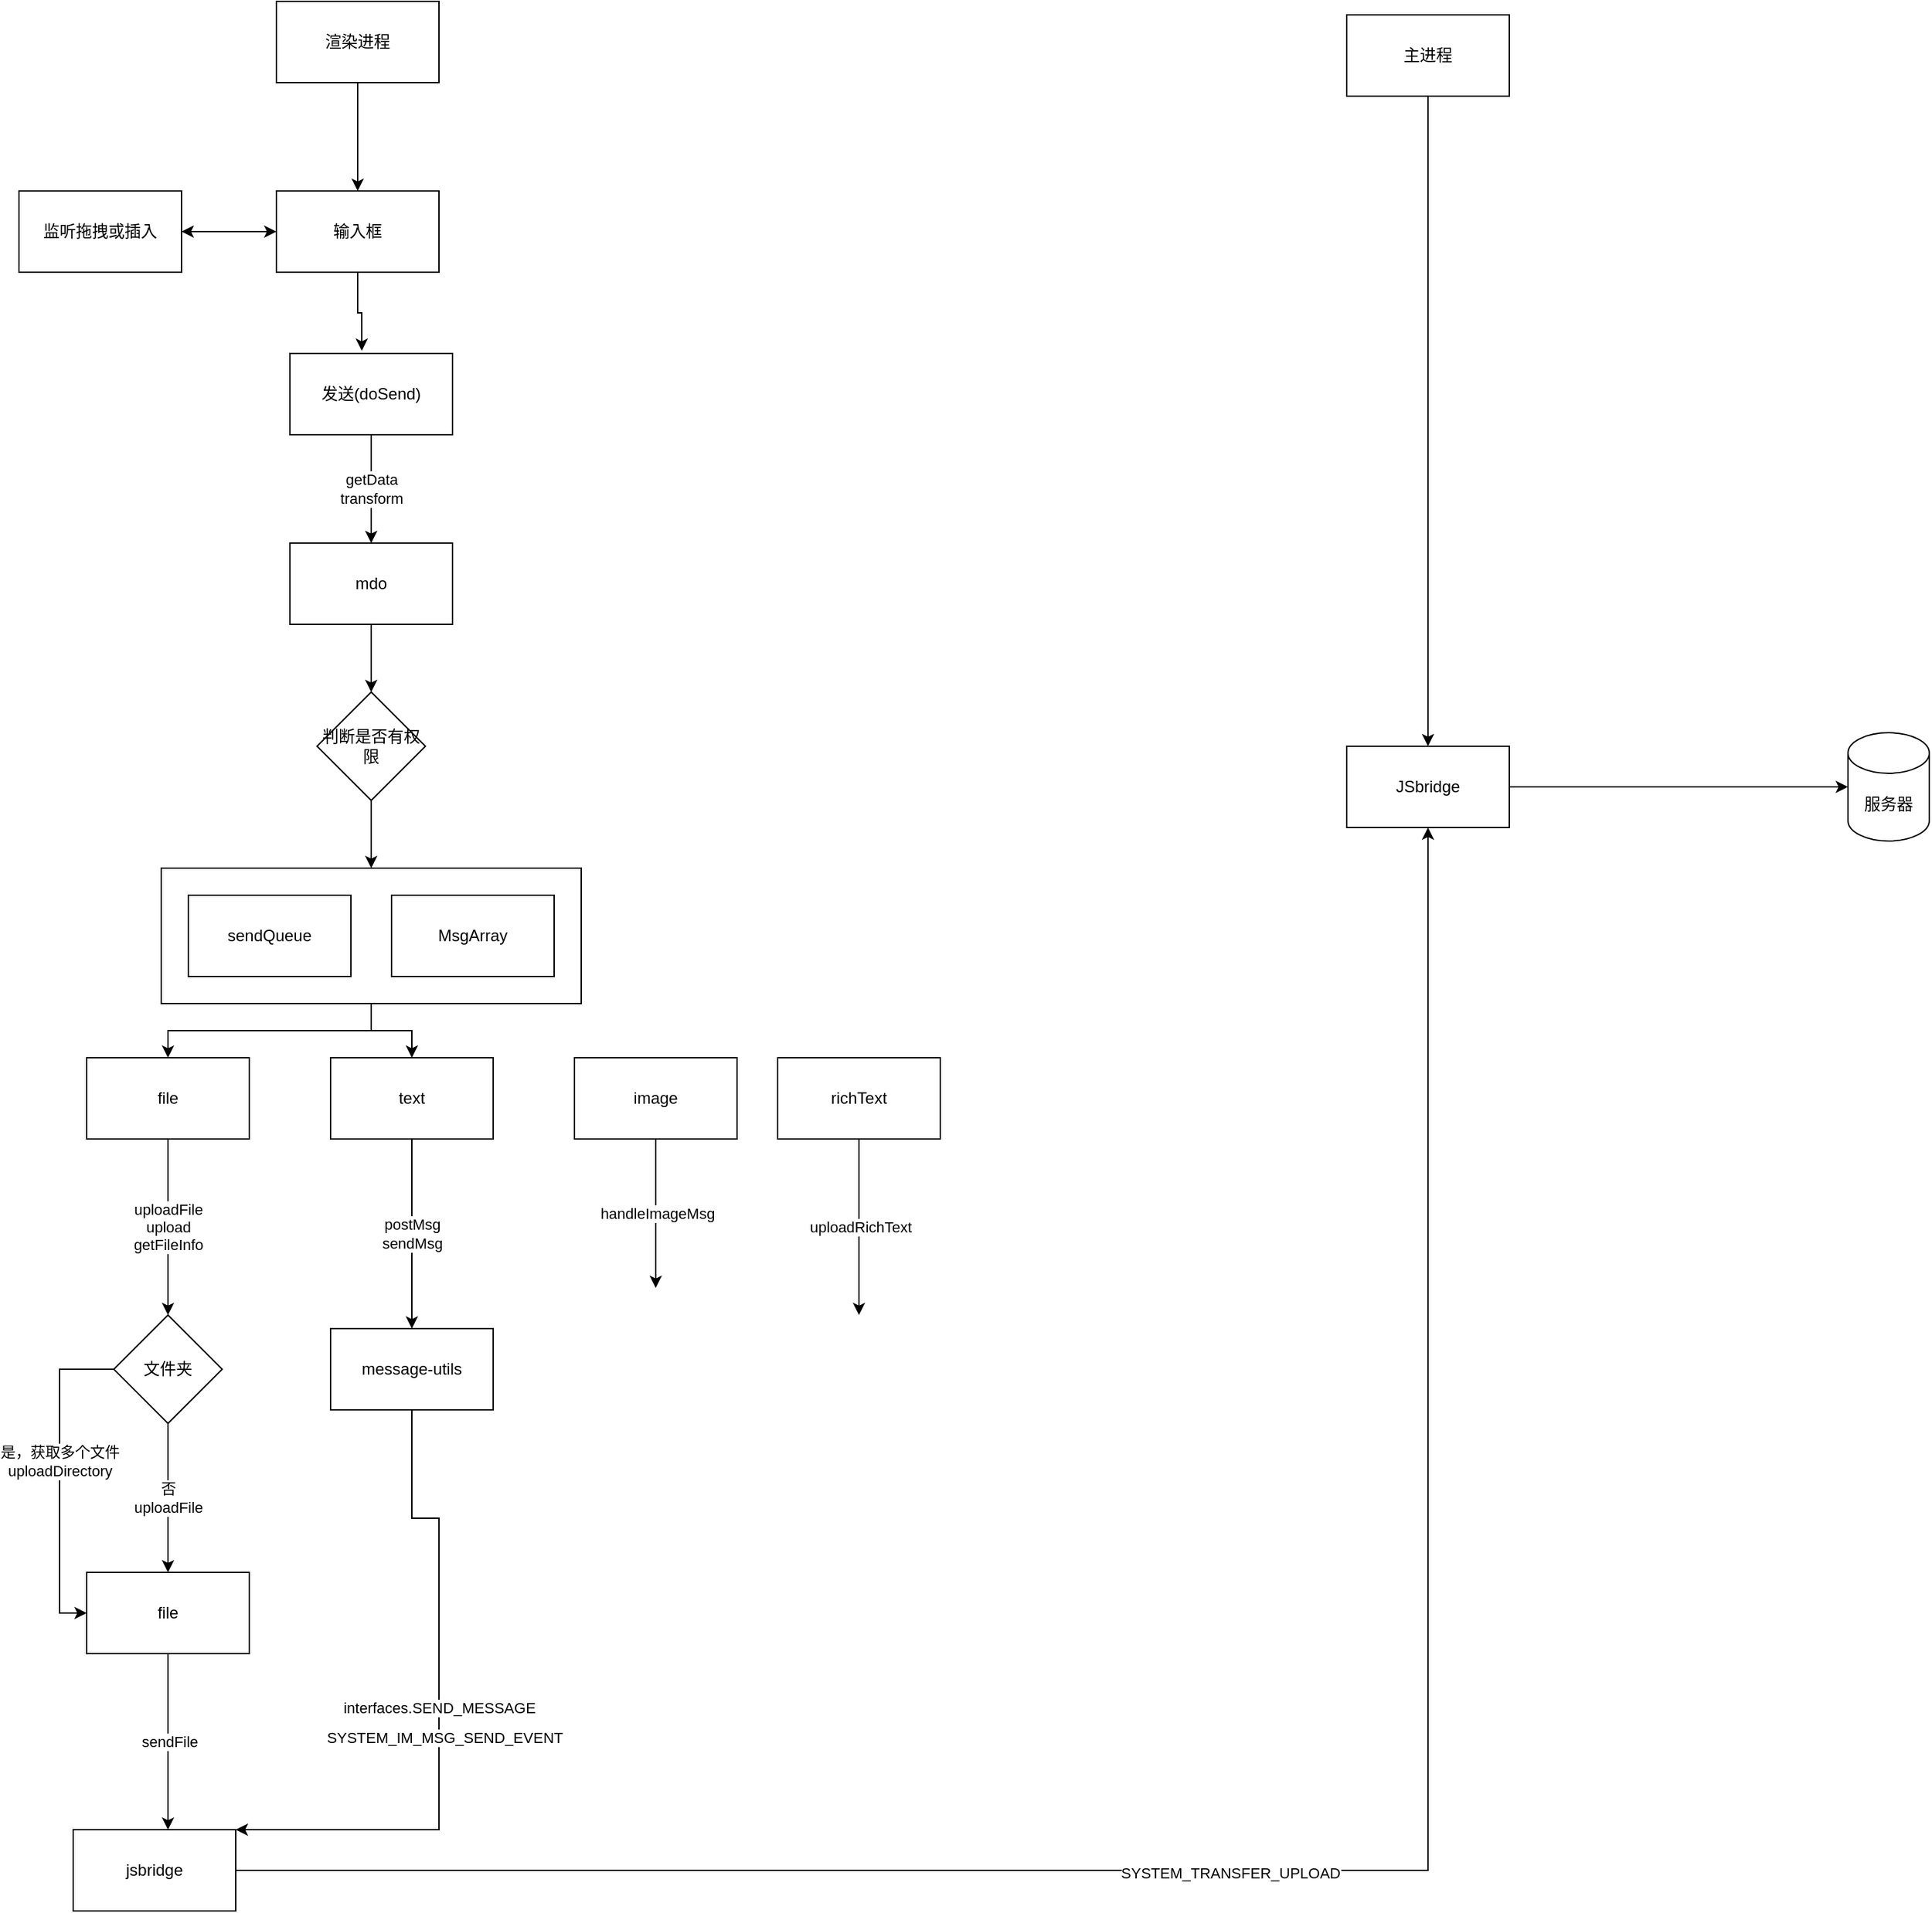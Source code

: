 <mxfile version="14.8.4" type="github">
  <diagram id="C5RBs43oDa-KdzZeNtuy" name="Page-1">
    <mxGraphModel dx="946" dy="519" grid="1" gridSize="10" guides="1" tooltips="1" connect="1" arrows="1" fold="1" page="1" pageScale="1" pageWidth="3300" pageHeight="4681" math="0" shadow="0">
      <root>
        <mxCell id="WIyWlLk6GJQsqaUBKTNV-0" />
        <mxCell id="WIyWlLk6GJQsqaUBKTNV-1" parent="WIyWlLk6GJQsqaUBKTNV-0" />
        <mxCell id="3rGNM-3Go1ZHxLhb3KYw-6" style="edgeStyle=orthogonalEdgeStyle;rounded=0;orthogonalLoop=1;jettySize=auto;html=1;entryX=0.5;entryY=0;entryDx=0;entryDy=0;" edge="1" parent="WIyWlLk6GJQsqaUBKTNV-1" source="3rGNM-3Go1ZHxLhb3KYw-0" target="3rGNM-3Go1ZHxLhb3KYw-1">
          <mxGeometry relative="1" as="geometry" />
        </mxCell>
        <mxCell id="3rGNM-3Go1ZHxLhb3KYw-0" value="渲染进程" style="rounded=0;whiteSpace=wrap;html=1;" vertex="1" parent="WIyWlLk6GJQsqaUBKTNV-1">
          <mxGeometry x="480" y="110" width="120" height="60" as="geometry" />
        </mxCell>
        <mxCell id="3rGNM-3Go1ZHxLhb3KYw-12" style="edgeStyle=orthogonalEdgeStyle;rounded=0;orthogonalLoop=1;jettySize=auto;html=1;entryX=0.442;entryY=-0.033;entryDx=0;entryDy=0;entryPerimeter=0;" edge="1" parent="WIyWlLk6GJQsqaUBKTNV-1" source="3rGNM-3Go1ZHxLhb3KYw-1" target="3rGNM-3Go1ZHxLhb3KYw-3">
          <mxGeometry relative="1" as="geometry" />
        </mxCell>
        <mxCell id="3rGNM-3Go1ZHxLhb3KYw-1" value="输入框" style="rounded=0;whiteSpace=wrap;html=1;" vertex="1" parent="WIyWlLk6GJQsqaUBKTNV-1">
          <mxGeometry x="480" y="250" width="120" height="60" as="geometry" />
        </mxCell>
        <mxCell id="3rGNM-3Go1ZHxLhb3KYw-2" value="监听拖拽或插入" style="rounded=0;whiteSpace=wrap;html=1;" vertex="1" parent="WIyWlLk6GJQsqaUBKTNV-1">
          <mxGeometry x="290" y="250" width="120" height="60" as="geometry" />
        </mxCell>
        <mxCell id="3rGNM-3Go1ZHxLhb3KYw-15" value="getData&lt;br&gt;transform" style="edgeStyle=orthogonalEdgeStyle;rounded=0;orthogonalLoop=1;jettySize=auto;html=1;entryX=0.5;entryY=0;entryDx=0;entryDy=0;" edge="1" parent="WIyWlLk6GJQsqaUBKTNV-1" source="3rGNM-3Go1ZHxLhb3KYw-3" target="3rGNM-3Go1ZHxLhb3KYw-14">
          <mxGeometry relative="1" as="geometry" />
        </mxCell>
        <mxCell id="3rGNM-3Go1ZHxLhb3KYw-3" value="发送(doSend)" style="rounded=0;whiteSpace=wrap;html=1;" vertex="1" parent="WIyWlLk6GJQsqaUBKTNV-1">
          <mxGeometry x="490" y="370" width="120" height="60" as="geometry" />
        </mxCell>
        <mxCell id="3rGNM-3Go1ZHxLhb3KYw-9" value="" style="endArrow=classic;startArrow=classic;html=1;exitX=1;exitY=0.5;exitDx=0;exitDy=0;" edge="1" parent="WIyWlLk6GJQsqaUBKTNV-1" source="3rGNM-3Go1ZHxLhb3KYw-2">
          <mxGeometry width="50" height="50" relative="1" as="geometry">
            <mxPoint x="420" y="280" as="sourcePoint" />
            <mxPoint x="480" y="280" as="targetPoint" />
          </mxGeometry>
        </mxCell>
        <mxCell id="3rGNM-3Go1ZHxLhb3KYw-18" style="edgeStyle=orthogonalEdgeStyle;rounded=0;orthogonalLoop=1;jettySize=auto;html=1;entryX=0.5;entryY=0;entryDx=0;entryDy=0;" edge="1" parent="WIyWlLk6GJQsqaUBKTNV-1" source="3rGNM-3Go1ZHxLhb3KYw-14" target="3rGNM-3Go1ZHxLhb3KYw-17">
          <mxGeometry relative="1" as="geometry" />
        </mxCell>
        <mxCell id="3rGNM-3Go1ZHxLhb3KYw-14" value="mdo" style="rounded=0;whiteSpace=wrap;html=1;" vertex="1" parent="WIyWlLk6GJQsqaUBKTNV-1">
          <mxGeometry x="490" y="510" width="120" height="60" as="geometry" />
        </mxCell>
        <mxCell id="3rGNM-3Go1ZHxLhb3KYw-30" style="edgeStyle=orthogonalEdgeStyle;rounded=0;orthogonalLoop=1;jettySize=auto;html=1;entryX=0.5;entryY=0;entryDx=0;entryDy=0;" edge="1" parent="WIyWlLk6GJQsqaUBKTNV-1" source="3rGNM-3Go1ZHxLhb3KYw-17" target="3rGNM-3Go1ZHxLhb3KYw-29">
          <mxGeometry relative="1" as="geometry" />
        </mxCell>
        <mxCell id="3rGNM-3Go1ZHxLhb3KYw-17" value="判断是否有权限" style="rhombus;whiteSpace=wrap;html=1;" vertex="1" parent="WIyWlLk6GJQsqaUBKTNV-1">
          <mxGeometry x="510" y="620" width="80" height="80" as="geometry" />
        </mxCell>
        <mxCell id="3rGNM-3Go1ZHxLhb3KYw-34" value="uploadFile&lt;br&gt;upload&lt;br&gt;getFileInfo" style="edgeStyle=orthogonalEdgeStyle;rounded=0;orthogonalLoop=1;jettySize=auto;html=1;entryX=0.5;entryY=0;entryDx=0;entryDy=0;" edge="1" parent="WIyWlLk6GJQsqaUBKTNV-1" source="3rGNM-3Go1ZHxLhb3KYw-21" target="3rGNM-3Go1ZHxLhb3KYw-36">
          <mxGeometry relative="1" as="geometry">
            <mxPoint x="400" y="1060" as="targetPoint" />
          </mxGeometry>
        </mxCell>
        <mxCell id="3rGNM-3Go1ZHxLhb3KYw-21" value="file" style="rounded=0;whiteSpace=wrap;html=1;" vertex="1" parent="WIyWlLk6GJQsqaUBKTNV-1">
          <mxGeometry x="340" y="890" width="120" height="60" as="geometry" />
        </mxCell>
        <mxCell id="3rGNM-3Go1ZHxLhb3KYw-53" value="postMsg&lt;br&gt;sendMsg" style="edgeStyle=orthogonalEdgeStyle;rounded=0;orthogonalLoop=1;jettySize=auto;html=1;entryX=0.5;entryY=0;entryDx=0;entryDy=0;" edge="1" parent="WIyWlLk6GJQsqaUBKTNV-1" source="3rGNM-3Go1ZHxLhb3KYw-22" target="3rGNM-3Go1ZHxLhb3KYw-55">
          <mxGeometry relative="1" as="geometry">
            <mxPoint x="580" y="1080" as="targetPoint" />
          </mxGeometry>
        </mxCell>
        <mxCell id="3rGNM-3Go1ZHxLhb3KYw-22" value="text" style="rounded=0;whiteSpace=wrap;html=1;" vertex="1" parent="WIyWlLk6GJQsqaUBKTNV-1">
          <mxGeometry x="520" y="890" width="120" height="60" as="geometry" />
        </mxCell>
        <mxCell id="3rGNM-3Go1ZHxLhb3KYw-51" value="handleImageMsg" style="edgeStyle=orthogonalEdgeStyle;rounded=0;orthogonalLoop=1;jettySize=auto;html=1;" edge="1" parent="WIyWlLk6GJQsqaUBKTNV-1" source="3rGNM-3Go1ZHxLhb3KYw-23">
          <mxGeometry relative="1" as="geometry">
            <mxPoint x="760" y="1060" as="targetPoint" />
          </mxGeometry>
        </mxCell>
        <mxCell id="3rGNM-3Go1ZHxLhb3KYw-23" value="image" style="rounded=0;whiteSpace=wrap;html=1;" vertex="1" parent="WIyWlLk6GJQsqaUBKTNV-1">
          <mxGeometry x="700" y="890" width="120" height="60" as="geometry" />
        </mxCell>
        <mxCell id="3rGNM-3Go1ZHxLhb3KYw-33" style="edgeStyle=orthogonalEdgeStyle;rounded=0;orthogonalLoop=1;jettySize=auto;html=1;entryX=0.5;entryY=0;entryDx=0;entryDy=0;" edge="1" parent="WIyWlLk6GJQsqaUBKTNV-1" source="3rGNM-3Go1ZHxLhb3KYw-29" target="3rGNM-3Go1ZHxLhb3KYw-21">
          <mxGeometry relative="1" as="geometry" />
        </mxCell>
        <mxCell id="3rGNM-3Go1ZHxLhb3KYw-54" style="edgeStyle=orthogonalEdgeStyle;rounded=0;orthogonalLoop=1;jettySize=auto;html=1;entryX=0.5;entryY=0;entryDx=0;entryDy=0;" edge="1" parent="WIyWlLk6GJQsqaUBKTNV-1" source="3rGNM-3Go1ZHxLhb3KYw-29" target="3rGNM-3Go1ZHxLhb3KYw-22">
          <mxGeometry relative="1" as="geometry" />
        </mxCell>
        <mxCell id="3rGNM-3Go1ZHxLhb3KYw-29" value="" style="rounded=0;whiteSpace=wrap;html=1;" vertex="1" parent="WIyWlLk6GJQsqaUBKTNV-1">
          <mxGeometry x="395" y="750" width="310" height="100" as="geometry" />
        </mxCell>
        <mxCell id="3rGNM-3Go1ZHxLhb3KYw-31" value="sendQueue" style="rounded=0;whiteSpace=wrap;html=1;" vertex="1" parent="WIyWlLk6GJQsqaUBKTNV-1">
          <mxGeometry x="415" y="770" width="120" height="60" as="geometry" />
        </mxCell>
        <mxCell id="3rGNM-3Go1ZHxLhb3KYw-32" value="MsgArray" style="rounded=0;whiteSpace=wrap;html=1;" vertex="1" parent="WIyWlLk6GJQsqaUBKTNV-1">
          <mxGeometry x="565" y="770" width="120" height="60" as="geometry" />
        </mxCell>
        <mxCell id="3rGNM-3Go1ZHxLhb3KYw-52" value="uploadRichText" style="edgeStyle=orthogonalEdgeStyle;rounded=0;orthogonalLoop=1;jettySize=auto;html=1;" edge="1" parent="WIyWlLk6GJQsqaUBKTNV-1" source="3rGNM-3Go1ZHxLhb3KYw-35">
          <mxGeometry relative="1" as="geometry">
            <mxPoint x="910" y="1080" as="targetPoint" />
          </mxGeometry>
        </mxCell>
        <mxCell id="3rGNM-3Go1ZHxLhb3KYw-35" value="richText" style="rounded=0;whiteSpace=wrap;html=1;" vertex="1" parent="WIyWlLk6GJQsqaUBKTNV-1">
          <mxGeometry x="850" y="890" width="120" height="60" as="geometry" />
        </mxCell>
        <mxCell id="3rGNM-3Go1ZHxLhb3KYw-38" value="否&lt;br&gt;uploadFile" style="edgeStyle=orthogonalEdgeStyle;rounded=0;orthogonalLoop=1;jettySize=auto;html=1;entryX=0.5;entryY=0;entryDx=0;entryDy=0;" edge="1" parent="WIyWlLk6GJQsqaUBKTNV-1" source="3rGNM-3Go1ZHxLhb3KYw-36" target="3rGNM-3Go1ZHxLhb3KYw-37">
          <mxGeometry relative="1" as="geometry" />
        </mxCell>
        <mxCell id="3rGNM-3Go1ZHxLhb3KYw-39" style="edgeStyle=orthogonalEdgeStyle;rounded=0;orthogonalLoop=1;jettySize=auto;html=1;entryX=0;entryY=0.5;entryDx=0;entryDy=0;" edge="1" parent="WIyWlLk6GJQsqaUBKTNV-1" source="3rGNM-3Go1ZHxLhb3KYw-36" target="3rGNM-3Go1ZHxLhb3KYw-37">
          <mxGeometry relative="1" as="geometry">
            <Array as="points">
              <mxPoint x="320" y="1120" />
              <mxPoint x="320" y="1300" />
            </Array>
          </mxGeometry>
        </mxCell>
        <mxCell id="3rGNM-3Go1ZHxLhb3KYw-40" value="是，获取多个文件&lt;br&gt;uploadDirectory" style="edgeLabel;html=1;align=center;verticalAlign=middle;resizable=0;points=[];" vertex="1" connectable="0" parent="3rGNM-3Go1ZHxLhb3KYw-39">
          <mxGeometry x="-0.1" relative="1" as="geometry">
            <mxPoint as="offset" />
          </mxGeometry>
        </mxCell>
        <mxCell id="3rGNM-3Go1ZHxLhb3KYw-36" value="文件夹" style="rhombus;whiteSpace=wrap;html=1;" vertex="1" parent="WIyWlLk6GJQsqaUBKTNV-1">
          <mxGeometry x="360" y="1080" width="80" height="80" as="geometry" />
        </mxCell>
        <mxCell id="3rGNM-3Go1ZHxLhb3KYw-41" value="sendFile" style="edgeStyle=orthogonalEdgeStyle;rounded=0;orthogonalLoop=1;jettySize=auto;html=1;" edge="1" parent="WIyWlLk6GJQsqaUBKTNV-1" source="3rGNM-3Go1ZHxLhb3KYw-37">
          <mxGeometry relative="1" as="geometry">
            <mxPoint x="400" y="1460" as="targetPoint" />
          </mxGeometry>
        </mxCell>
        <mxCell id="3rGNM-3Go1ZHxLhb3KYw-37" value="file" style="rounded=0;whiteSpace=wrap;html=1;" vertex="1" parent="WIyWlLk6GJQsqaUBKTNV-1">
          <mxGeometry x="340" y="1270" width="120" height="60" as="geometry" />
        </mxCell>
        <mxCell id="3rGNM-3Go1ZHxLhb3KYw-43" style="edgeStyle=orthogonalEdgeStyle;rounded=0;orthogonalLoop=1;jettySize=auto;html=1;" edge="1" parent="WIyWlLk6GJQsqaUBKTNV-1" source="3rGNM-3Go1ZHxLhb3KYw-42" target="3rGNM-3Go1ZHxLhb3KYw-46">
          <mxGeometry relative="1" as="geometry">
            <mxPoint x="1170" y="830" as="targetPoint" />
          </mxGeometry>
        </mxCell>
        <mxCell id="3rGNM-3Go1ZHxLhb3KYw-44" value="SYSTEM_TRANSFER_UPLOAD" style="edgeLabel;html=1;align=center;verticalAlign=middle;resizable=0;points=[];" vertex="1" connectable="0" parent="3rGNM-3Go1ZHxLhb3KYw-43">
          <mxGeometry x="-0.111" y="-2" relative="1" as="geometry">
            <mxPoint as="offset" />
          </mxGeometry>
        </mxCell>
        <mxCell id="3rGNM-3Go1ZHxLhb3KYw-42" value="jsbridge" style="rounded=0;whiteSpace=wrap;html=1;" vertex="1" parent="WIyWlLk6GJQsqaUBKTNV-1">
          <mxGeometry x="330" y="1460" width="120" height="60" as="geometry" />
        </mxCell>
        <mxCell id="3rGNM-3Go1ZHxLhb3KYw-47" style="edgeStyle=orthogonalEdgeStyle;rounded=0;orthogonalLoop=1;jettySize=auto;html=1;entryX=0.5;entryY=0;entryDx=0;entryDy=0;" edge="1" parent="WIyWlLk6GJQsqaUBKTNV-1" source="3rGNM-3Go1ZHxLhb3KYw-45" target="3rGNM-3Go1ZHxLhb3KYw-46">
          <mxGeometry relative="1" as="geometry">
            <mxPoint x="1330" y="650" as="targetPoint" />
          </mxGeometry>
        </mxCell>
        <mxCell id="3rGNM-3Go1ZHxLhb3KYw-45" value="主进程" style="rounded=0;whiteSpace=wrap;html=1;" vertex="1" parent="WIyWlLk6GJQsqaUBKTNV-1">
          <mxGeometry x="1270" y="120" width="120" height="60" as="geometry" />
        </mxCell>
        <mxCell id="3rGNM-3Go1ZHxLhb3KYw-49" style="edgeStyle=orthogonalEdgeStyle;rounded=0;orthogonalLoop=1;jettySize=auto;html=1;entryX=0;entryY=0.5;entryDx=0;entryDy=0;entryPerimeter=0;" edge="1" parent="WIyWlLk6GJQsqaUBKTNV-1" source="3rGNM-3Go1ZHxLhb3KYw-46" target="3rGNM-3Go1ZHxLhb3KYw-50">
          <mxGeometry relative="1" as="geometry">
            <mxPoint x="1610" y="690" as="targetPoint" />
          </mxGeometry>
        </mxCell>
        <mxCell id="3rGNM-3Go1ZHxLhb3KYw-46" value="JSbridge" style="rounded=0;whiteSpace=wrap;html=1;" vertex="1" parent="WIyWlLk6GJQsqaUBKTNV-1">
          <mxGeometry x="1270" y="660" width="120" height="60" as="geometry" />
        </mxCell>
        <mxCell id="3rGNM-3Go1ZHxLhb3KYw-50" value="服务器" style="shape=cylinder3;whiteSpace=wrap;html=1;boundedLbl=1;backgroundOutline=1;size=15;" vertex="1" parent="WIyWlLk6GJQsqaUBKTNV-1">
          <mxGeometry x="1640" y="650" width="60" height="80" as="geometry" />
        </mxCell>
        <mxCell id="3rGNM-3Go1ZHxLhb3KYw-56" value="interfaces.SEND_MESSAGE&lt;br&gt;" style="edgeStyle=orthogonalEdgeStyle;rounded=0;orthogonalLoop=1;jettySize=auto;html=1;entryX=1;entryY=0;entryDx=0;entryDy=0;" edge="1" parent="WIyWlLk6GJQsqaUBKTNV-1" source="3rGNM-3Go1ZHxLhb3KYw-55" target="3rGNM-3Go1ZHxLhb3KYw-42">
          <mxGeometry relative="1" as="geometry">
            <mxPoint x="580" y="1240" as="targetPoint" />
            <Array as="points">
              <mxPoint x="580" y="1230" />
              <mxPoint x="600" y="1230" />
              <mxPoint x="600" y="1460" />
            </Array>
          </mxGeometry>
        </mxCell>
        <mxCell id="3rGNM-3Go1ZHxLhb3KYw-57" value="SYSTEM_IM_MSG_SEND_EVENT" style="edgeLabel;html=1;align=center;verticalAlign=middle;resizable=0;points=[];" vertex="1" connectable="0" parent="3rGNM-3Go1ZHxLhb3KYw-56">
          <mxGeometry x="0.092" y="4" relative="1" as="geometry">
            <mxPoint as="offset" />
          </mxGeometry>
        </mxCell>
        <mxCell id="3rGNM-3Go1ZHxLhb3KYw-55" value="message-utils" style="rounded=0;whiteSpace=wrap;html=1;" vertex="1" parent="WIyWlLk6GJQsqaUBKTNV-1">
          <mxGeometry x="520" y="1090" width="120" height="60" as="geometry" />
        </mxCell>
      </root>
    </mxGraphModel>
  </diagram>
</mxfile>
